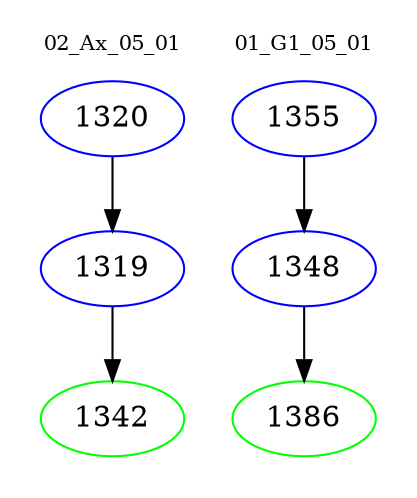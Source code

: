 digraph{
subgraph cluster_0 {
color = white
label = "02_Ax_05_01";
fontsize=10;
T0_1320 [label="1320", color="blue"]
T0_1320 -> T0_1319 [color="black"]
T0_1319 [label="1319", color="blue"]
T0_1319 -> T0_1342 [color="black"]
T0_1342 [label="1342", color="green"]
}
subgraph cluster_1 {
color = white
label = "01_G1_05_01";
fontsize=10;
T1_1355 [label="1355", color="blue"]
T1_1355 -> T1_1348 [color="black"]
T1_1348 [label="1348", color="blue"]
T1_1348 -> T1_1386 [color="black"]
T1_1386 [label="1386", color="green"]
}
}
